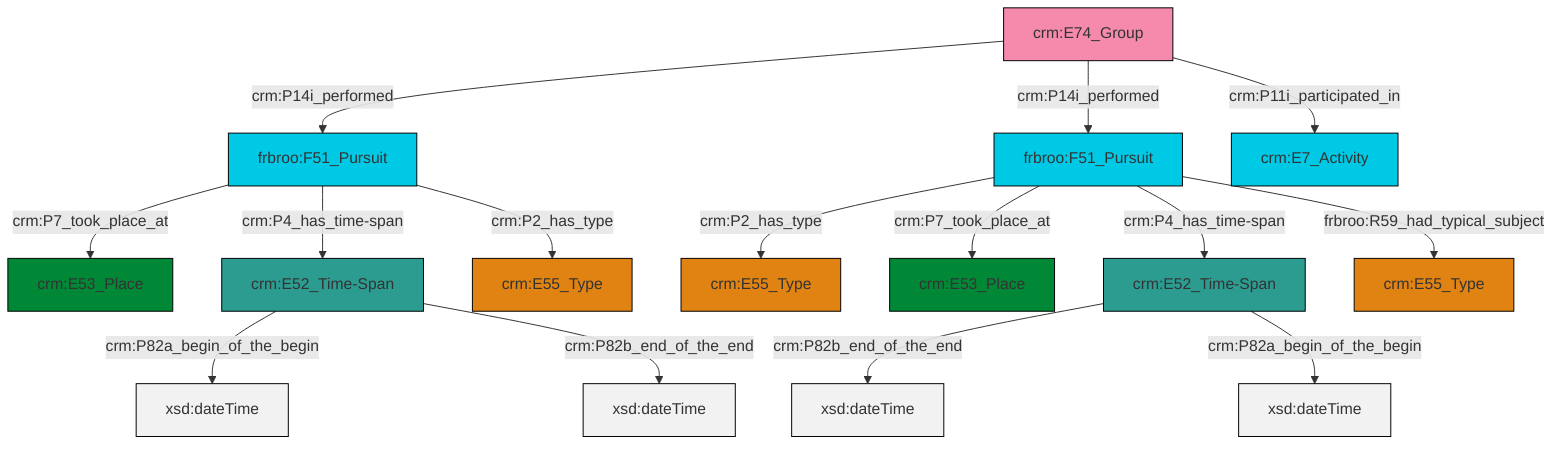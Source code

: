graph TD
classDef Literal fill:#f2f2f2,stroke:#000000;
classDef CRM_Entity fill:#FFFFFF,stroke:#000000;
classDef Temporal_Entity fill:#00C9E6, stroke:#000000;
classDef Type fill:#E18312, stroke:#000000;
classDef Time-Span fill:#2C9C91, stroke:#000000;
classDef Appellation fill:#FFEB7F, stroke:#000000;
classDef Place fill:#008836, stroke:#000000;
classDef Persistent_Item fill:#B266B2, stroke:#000000;
classDef Conceptual_Object fill:#FFD700, stroke:#000000;
classDef Physical_Thing fill:#D2B48C, stroke:#000000;
classDef Actor fill:#f58aad, stroke:#000000;
classDef PC_Classes fill:#4ce600, stroke:#000000;
classDef Multi fill:#cccccc,stroke:#000000;

0["frbroo:F51_Pursuit"]:::Temporal_Entity -->|crm:P2_has_type| 1["crm:E55_Type"]:::Type
0["frbroo:F51_Pursuit"]:::Temporal_Entity -->|crm:P7_took_place_at| 11["crm:E53_Place"]:::Place
12["crm:E52_Time-Span"]:::Time-Span -->|crm:P82b_end_of_the_end| 13[xsd:dateTime]:::Literal
12["crm:E52_Time-Span"]:::Time-Span -->|crm:P82a_begin_of_the_begin| 14[xsd:dateTime]:::Literal
2["crm:E52_Time-Span"]:::Time-Span -->|crm:P82a_begin_of_the_begin| 15[xsd:dateTime]:::Literal
20["crm:E74_Group"]:::Actor -->|crm:P14i_performed| 18["frbroo:F51_Pursuit"]:::Temporal_Entity
20["crm:E74_Group"]:::Actor -->|crm:P14i_performed| 0["frbroo:F51_Pursuit"]:::Temporal_Entity
18["frbroo:F51_Pursuit"]:::Temporal_Entity -->|crm:P7_took_place_at| 7["crm:E53_Place"]:::Place
18["frbroo:F51_Pursuit"]:::Temporal_Entity -->|crm:P4_has_time-span| 2["crm:E52_Time-Span"]:::Time-Span
20["crm:E74_Group"]:::Actor -->|crm:P11i_participated_in| 4["crm:E7_Activity"]:::Temporal_Entity
18["frbroo:F51_Pursuit"]:::Temporal_Entity -->|crm:P2_has_type| 16["crm:E55_Type"]:::Type
0["frbroo:F51_Pursuit"]:::Temporal_Entity -->|crm:P4_has_time-span| 12["crm:E52_Time-Span"]:::Time-Span
0["frbroo:F51_Pursuit"]:::Temporal_Entity -->|frbroo:R59_had_typical_subject| 9["crm:E55_Type"]:::Type
2["crm:E52_Time-Span"]:::Time-Span -->|crm:P82b_end_of_the_end| 27[xsd:dateTime]:::Literal